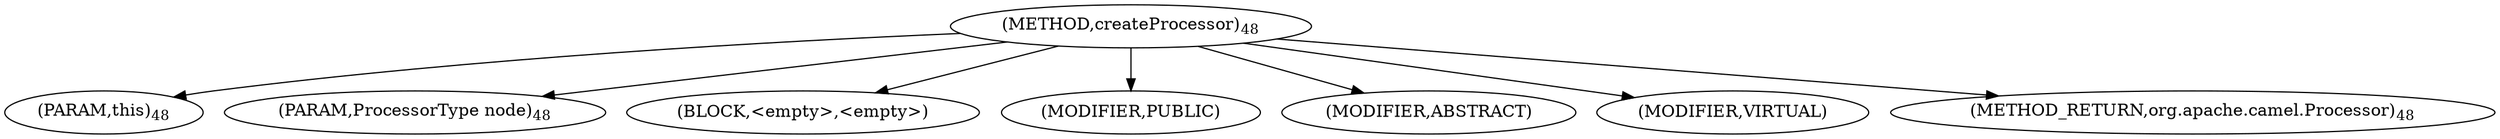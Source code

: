 digraph "createProcessor" {  
"52" [label = <(METHOD,createProcessor)<SUB>48</SUB>> ]
"53" [label = <(PARAM,this)<SUB>48</SUB>> ]
"54" [label = <(PARAM,ProcessorType node)<SUB>48</SUB>> ]
"55" [label = <(BLOCK,&lt;empty&gt;,&lt;empty&gt;)> ]
"56" [label = <(MODIFIER,PUBLIC)> ]
"57" [label = <(MODIFIER,ABSTRACT)> ]
"58" [label = <(MODIFIER,VIRTUAL)> ]
"59" [label = <(METHOD_RETURN,org.apache.camel.Processor)<SUB>48</SUB>> ]
  "52" -> "53" 
  "52" -> "54" 
  "52" -> "55" 
  "52" -> "56" 
  "52" -> "57" 
  "52" -> "58" 
  "52" -> "59" 
}
